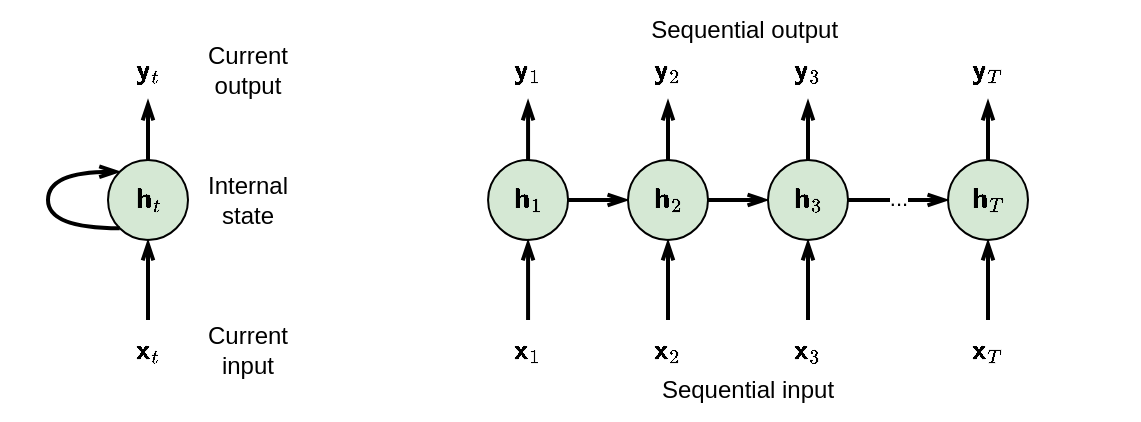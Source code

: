 <mxfile version="24.8.2">
  <diagram name="Page-1" id="3PRF0OmUH4onlvqazVv6">
    <mxGraphModel dx="827" dy="496" grid="1" gridSize="10" guides="1" tooltips="1" connect="1" arrows="1" fold="1" page="1" pageScale="1" pageWidth="850" pageHeight="1100" math="1" shadow="0">
      <root>
        <mxCell id="0" />
        <mxCell id="1" parent="0" />
        <mxCell id="kdkuVtMPhjlfmeOkih3I-9" style="edgeStyle=orthogonalEdgeStyle;rounded=0;orthogonalLoop=1;jettySize=auto;html=1;exitX=0.5;exitY=0;exitDx=0;exitDy=0;entryX=0.5;entryY=1;entryDx=0;entryDy=0;endArrow=openThin;endFill=0;strokeWidth=2;" edge="1" parent="1" source="kdkuVtMPhjlfmeOkih3I-1" target="kdkuVtMPhjlfmeOkih3I-8">
          <mxGeometry relative="1" as="geometry" />
        </mxCell>
        <mxCell id="kdkuVtMPhjlfmeOkih3I-1" value="\(\boldsymbol{\mathsf{h}}_t\)" style="ellipse;whiteSpace=wrap;html=1;aspect=fixed;fillColor=#d5e8d4;strokeColor=#000000;" vertex="1" parent="1">
          <mxGeometry x="280" y="200" width="40" height="40" as="geometry" />
        </mxCell>
        <mxCell id="kdkuVtMPhjlfmeOkih3I-2" value="" style="endArrow=openThin;html=1;rounded=0;entryX=0.5;entryY=1;entryDx=0;entryDy=0;endFill=0;strokeWidth=2;" edge="1" parent="1" target="kdkuVtMPhjlfmeOkih3I-1">
          <mxGeometry width="50" height="50" relative="1" as="geometry">
            <mxPoint x="300" y="280" as="sourcePoint" />
            <mxPoint x="450" y="230" as="targetPoint" />
          </mxGeometry>
        </mxCell>
        <mxCell id="kdkuVtMPhjlfmeOkih3I-3" value="\(\boldsymbol{\mathsf{x}}_t\)" style="text;html=1;align=center;verticalAlign=middle;whiteSpace=wrap;rounded=0;" vertex="1" parent="1">
          <mxGeometry x="270" y="280" width="60" height="30" as="geometry" />
        </mxCell>
        <mxCell id="kdkuVtMPhjlfmeOkih3I-4" value="Internal&lt;br&gt;state" style="text;html=1;align=center;verticalAlign=middle;whiteSpace=wrap;rounded=0;" vertex="1" parent="1">
          <mxGeometry x="320" y="205" width="60" height="30" as="geometry" />
        </mxCell>
        <mxCell id="kdkuVtMPhjlfmeOkih3I-6" style="edgeStyle=orthogonalEdgeStyle;rounded=0;orthogonalLoop=1;jettySize=auto;html=1;exitX=0;exitY=1;exitDx=0;exitDy=0;entryX=0;entryY=0;entryDx=0;entryDy=0;curved=1;endArrow=openThin;endFill=0;strokeWidth=2;" edge="1" parent="1" source="kdkuVtMPhjlfmeOkih3I-1" target="kdkuVtMPhjlfmeOkih3I-1">
          <mxGeometry relative="1" as="geometry">
            <Array as="points">
              <mxPoint x="250" y="234" />
              <mxPoint x="250" y="206" />
            </Array>
          </mxGeometry>
        </mxCell>
        <mxCell id="kdkuVtMPhjlfmeOkih3I-8" value="\(\boldsymbol{\mathsf{y}}_t\)" style="text;html=1;align=center;verticalAlign=middle;whiteSpace=wrap;rounded=0;" vertex="1" parent="1">
          <mxGeometry x="270" y="140" width="60" height="30" as="geometry" />
        </mxCell>
        <mxCell id="kdkuVtMPhjlfmeOkih3I-10" value="Current&lt;br&gt;input" style="text;html=1;align=center;verticalAlign=middle;whiteSpace=wrap;rounded=0;" vertex="1" parent="1">
          <mxGeometry x="320" y="280" width="60" height="30" as="geometry" />
        </mxCell>
        <mxCell id="kdkuVtMPhjlfmeOkih3I-11" value="Current&lt;br&gt;output" style="text;html=1;align=center;verticalAlign=middle;whiteSpace=wrap;rounded=0;" vertex="1" parent="1">
          <mxGeometry x="320" y="140" width="60" height="30" as="geometry" />
        </mxCell>
        <mxCell id="kdkuVtMPhjlfmeOkih3I-52" style="edgeStyle=orthogonalEdgeStyle;rounded=0;orthogonalLoop=1;jettySize=auto;html=1;exitX=0.5;exitY=0;exitDx=0;exitDy=0;entryX=0.5;entryY=1;entryDx=0;entryDy=0;endArrow=openThin;endFill=0;strokeWidth=2;" edge="1" parent="1" source="kdkuVtMPhjlfmeOkih3I-53" target="kdkuVtMPhjlfmeOkih3I-58">
          <mxGeometry relative="1" as="geometry" />
        </mxCell>
        <mxCell id="kdkuVtMPhjlfmeOkih3I-66" style="edgeStyle=orthogonalEdgeStyle;rounded=0;orthogonalLoop=1;jettySize=auto;html=1;exitX=1;exitY=0.5;exitDx=0;exitDy=0;entryX=0;entryY=0.5;entryDx=0;entryDy=0;strokeWidth=2;endArrow=openThin;endFill=0;" edge="1" parent="1" source="kdkuVtMPhjlfmeOkih3I-53" target="kdkuVtMPhjlfmeOkih3I-62">
          <mxGeometry relative="1" as="geometry" />
        </mxCell>
        <mxCell id="kdkuVtMPhjlfmeOkih3I-53" value="\(\boldsymbol{\mathsf{h}}_1\)" style="ellipse;whiteSpace=wrap;html=1;aspect=fixed;fillColor=#d5e8d4;strokeColor=#000000;" vertex="1" parent="1">
          <mxGeometry x="470.03" y="200" width="40" height="40" as="geometry" />
        </mxCell>
        <mxCell id="kdkuVtMPhjlfmeOkih3I-54" value="" style="endArrow=openThin;html=1;rounded=0;entryX=0.5;entryY=1;entryDx=0;entryDy=0;endFill=0;strokeWidth=2;" edge="1" parent="1" target="kdkuVtMPhjlfmeOkih3I-53">
          <mxGeometry width="50" height="50" relative="1" as="geometry">
            <mxPoint x="490.03" y="280" as="sourcePoint" />
            <mxPoint x="640.03" y="230" as="targetPoint" />
          </mxGeometry>
        </mxCell>
        <mxCell id="kdkuVtMPhjlfmeOkih3I-55" value="\(\boldsymbol{\mathsf{x}}_1\)" style="text;html=1;align=center;verticalAlign=middle;whiteSpace=wrap;rounded=0;" vertex="1" parent="1">
          <mxGeometry x="460.03" y="280" width="60" height="30" as="geometry" />
        </mxCell>
        <mxCell id="kdkuVtMPhjlfmeOkih3I-58" value="\(\boldsymbol{\mathsf{y}}_1\)" style="text;html=1;align=center;verticalAlign=middle;whiteSpace=wrap;rounded=0;" vertex="1" parent="1">
          <mxGeometry x="460.03" y="140" width="60" height="30" as="geometry" />
        </mxCell>
        <mxCell id="kdkuVtMPhjlfmeOkih3I-61" style="edgeStyle=orthogonalEdgeStyle;rounded=0;orthogonalLoop=1;jettySize=auto;html=1;exitX=0.5;exitY=0;exitDx=0;exitDy=0;entryX=0.5;entryY=1;entryDx=0;entryDy=0;endArrow=openThin;endFill=0;strokeWidth=2;" edge="1" parent="1" source="kdkuVtMPhjlfmeOkih3I-62" target="kdkuVtMPhjlfmeOkih3I-65">
          <mxGeometry relative="1" as="geometry" />
        </mxCell>
        <mxCell id="kdkuVtMPhjlfmeOkih3I-73" style="edgeStyle=orthogonalEdgeStyle;rounded=0;orthogonalLoop=1;jettySize=auto;html=1;exitX=1;exitY=0.5;exitDx=0;exitDy=0;entryX=0;entryY=0.5;entryDx=0;entryDy=0;endArrow=openThin;endFill=0;strokeWidth=2;" edge="1" parent="1" source="kdkuVtMPhjlfmeOkih3I-62" target="kdkuVtMPhjlfmeOkih3I-68">
          <mxGeometry relative="1" as="geometry" />
        </mxCell>
        <mxCell id="kdkuVtMPhjlfmeOkih3I-62" value="\(\boldsymbol{\mathsf{h}}_2\)" style="ellipse;whiteSpace=wrap;html=1;aspect=fixed;fillColor=#d5e8d4;strokeColor=#000000;" vertex="1" parent="1">
          <mxGeometry x="540" y="200" width="40" height="40" as="geometry" />
        </mxCell>
        <mxCell id="kdkuVtMPhjlfmeOkih3I-63" value="" style="endArrow=openThin;html=1;rounded=0;entryX=0.5;entryY=1;entryDx=0;entryDy=0;endFill=0;strokeWidth=2;" edge="1" parent="1" target="kdkuVtMPhjlfmeOkih3I-62">
          <mxGeometry width="50" height="50" relative="1" as="geometry">
            <mxPoint x="560" y="280" as="sourcePoint" />
            <mxPoint x="710" y="230" as="targetPoint" />
          </mxGeometry>
        </mxCell>
        <mxCell id="kdkuVtMPhjlfmeOkih3I-64" value="\(\boldsymbol{\mathsf{x}}_2\)" style="text;html=1;align=center;verticalAlign=middle;whiteSpace=wrap;rounded=0;" vertex="1" parent="1">
          <mxGeometry x="530" y="280" width="60" height="30" as="geometry" />
        </mxCell>
        <mxCell id="kdkuVtMPhjlfmeOkih3I-65" value="\(\boldsymbol{\mathsf{y}}_2\)" style="text;html=1;align=center;verticalAlign=middle;whiteSpace=wrap;rounded=0;" vertex="1" parent="1">
          <mxGeometry x="530" y="140" width="60" height="30" as="geometry" />
        </mxCell>
        <mxCell id="kdkuVtMPhjlfmeOkih3I-67" style="edgeStyle=orthogonalEdgeStyle;rounded=0;orthogonalLoop=1;jettySize=auto;html=1;exitX=0.5;exitY=0;exitDx=0;exitDy=0;entryX=0.5;entryY=1;entryDx=0;entryDy=0;endArrow=openThin;endFill=0;strokeWidth=2;" edge="1" parent="1" source="kdkuVtMPhjlfmeOkih3I-68" target="kdkuVtMPhjlfmeOkih3I-71">
          <mxGeometry relative="1" as="geometry" />
        </mxCell>
        <mxCell id="kdkuVtMPhjlfmeOkih3I-68" value="\(\boldsymbol{\mathsf{h}}_3\)" style="ellipse;whiteSpace=wrap;html=1;aspect=fixed;fillColor=#d5e8d4;strokeColor=#000000;" vertex="1" parent="1">
          <mxGeometry x="610" y="200" width="40" height="40" as="geometry" />
        </mxCell>
        <mxCell id="kdkuVtMPhjlfmeOkih3I-69" value="" style="endArrow=openThin;html=1;rounded=0;entryX=0.5;entryY=1;entryDx=0;entryDy=0;endFill=0;strokeWidth=2;" edge="1" parent="1" target="kdkuVtMPhjlfmeOkih3I-68">
          <mxGeometry width="50" height="50" relative="1" as="geometry">
            <mxPoint x="630" y="280" as="sourcePoint" />
            <mxPoint x="780" y="230" as="targetPoint" />
          </mxGeometry>
        </mxCell>
        <mxCell id="kdkuVtMPhjlfmeOkih3I-70" value="\(\boldsymbol{\mathsf{x}}_3\)" style="text;html=1;align=center;verticalAlign=middle;whiteSpace=wrap;rounded=0;" vertex="1" parent="1">
          <mxGeometry x="600" y="280" width="60" height="30" as="geometry" />
        </mxCell>
        <mxCell id="kdkuVtMPhjlfmeOkih3I-71" value="\(\boldsymbol{\mathsf{y}}_3\)" style="text;html=1;align=center;verticalAlign=middle;whiteSpace=wrap;rounded=0;" vertex="1" parent="1">
          <mxGeometry x="600" y="140" width="60" height="30" as="geometry" />
        </mxCell>
        <mxCell id="kdkuVtMPhjlfmeOkih3I-74" style="edgeStyle=orthogonalEdgeStyle;rounded=0;orthogonalLoop=1;jettySize=auto;html=1;exitX=0.5;exitY=0;exitDx=0;exitDy=0;entryX=0.5;entryY=1;entryDx=0;entryDy=0;endArrow=openThin;endFill=0;strokeWidth=2;" edge="1" parent="1" source="kdkuVtMPhjlfmeOkih3I-75" target="kdkuVtMPhjlfmeOkih3I-78">
          <mxGeometry relative="1" as="geometry" />
        </mxCell>
        <mxCell id="kdkuVtMPhjlfmeOkih3I-75" value="\(\boldsymbol{\mathsf{h}}_T\)" style="ellipse;whiteSpace=wrap;html=1;aspect=fixed;fillColor=#d5e8d4;strokeColor=#000000;" vertex="1" parent="1">
          <mxGeometry x="700" y="200" width="40" height="40" as="geometry" />
        </mxCell>
        <mxCell id="kdkuVtMPhjlfmeOkih3I-76" value="" style="endArrow=openThin;html=1;rounded=0;entryX=0.5;entryY=1;entryDx=0;entryDy=0;endFill=0;strokeWidth=2;strokeColor=#000000;" edge="1" parent="1" target="kdkuVtMPhjlfmeOkih3I-75">
          <mxGeometry width="50" height="50" relative="1" as="geometry">
            <mxPoint x="720" y="280" as="sourcePoint" />
            <mxPoint x="870" y="230" as="targetPoint" />
          </mxGeometry>
        </mxCell>
        <mxCell id="kdkuVtMPhjlfmeOkih3I-77" value="\(\boldsymbol{\mathsf{x}}_T\)" style="text;html=1;align=center;verticalAlign=middle;whiteSpace=wrap;rounded=0;" vertex="1" parent="1">
          <mxGeometry x="690" y="280" width="60" height="30" as="geometry" />
        </mxCell>
        <mxCell id="kdkuVtMPhjlfmeOkih3I-78" value="\(\boldsymbol{\mathsf{y}}_T\)" style="text;html=1;align=center;verticalAlign=middle;whiteSpace=wrap;rounded=0;" vertex="1" parent="1">
          <mxGeometry x="690" y="140" width="60" height="30" as="geometry" />
        </mxCell>
        <mxCell id="kdkuVtMPhjlfmeOkih3I-79" style="edgeStyle=orthogonalEdgeStyle;rounded=0;orthogonalLoop=1;jettySize=auto;html=1;exitX=1;exitY=0.5;exitDx=0;exitDy=0;entryX=0;entryY=0.5;entryDx=0;entryDy=0;endArrow=openThin;endFill=0;strokeWidth=2;" edge="1" parent="1" source="kdkuVtMPhjlfmeOkih3I-68" target="kdkuVtMPhjlfmeOkih3I-75">
          <mxGeometry relative="1" as="geometry">
            <mxPoint x="690" y="219.7" as="sourcePoint" />
            <mxPoint x="720" y="219.7" as="targetPoint" />
            <Array as="points" />
          </mxGeometry>
        </mxCell>
        <mxCell id="kdkuVtMPhjlfmeOkih3I-92" value="..." style="edgeLabel;html=1;align=center;verticalAlign=middle;resizable=0;points=[];" vertex="1" connectable="0" parent="kdkuVtMPhjlfmeOkih3I-79">
          <mxGeometry x="-0.017" y="1" relative="1" as="geometry">
            <mxPoint as="offset" />
          </mxGeometry>
        </mxCell>
        <mxCell id="kdkuVtMPhjlfmeOkih3I-93" value="Sequential input" style="text;html=1;align=center;verticalAlign=middle;whiteSpace=wrap;rounded=0;" vertex="1" parent="1">
          <mxGeometry x="550" y="300" width="100" height="30" as="geometry" />
        </mxCell>
        <mxCell id="kdkuVtMPhjlfmeOkih3I-94" value="Sequential output&amp;nbsp;" style="text;html=1;align=center;verticalAlign=middle;whiteSpace=wrap;rounded=0;" vertex="1" parent="1">
          <mxGeometry x="550" y="120" width="100" height="30" as="geometry" />
        </mxCell>
      </root>
    </mxGraphModel>
  </diagram>
</mxfile>
